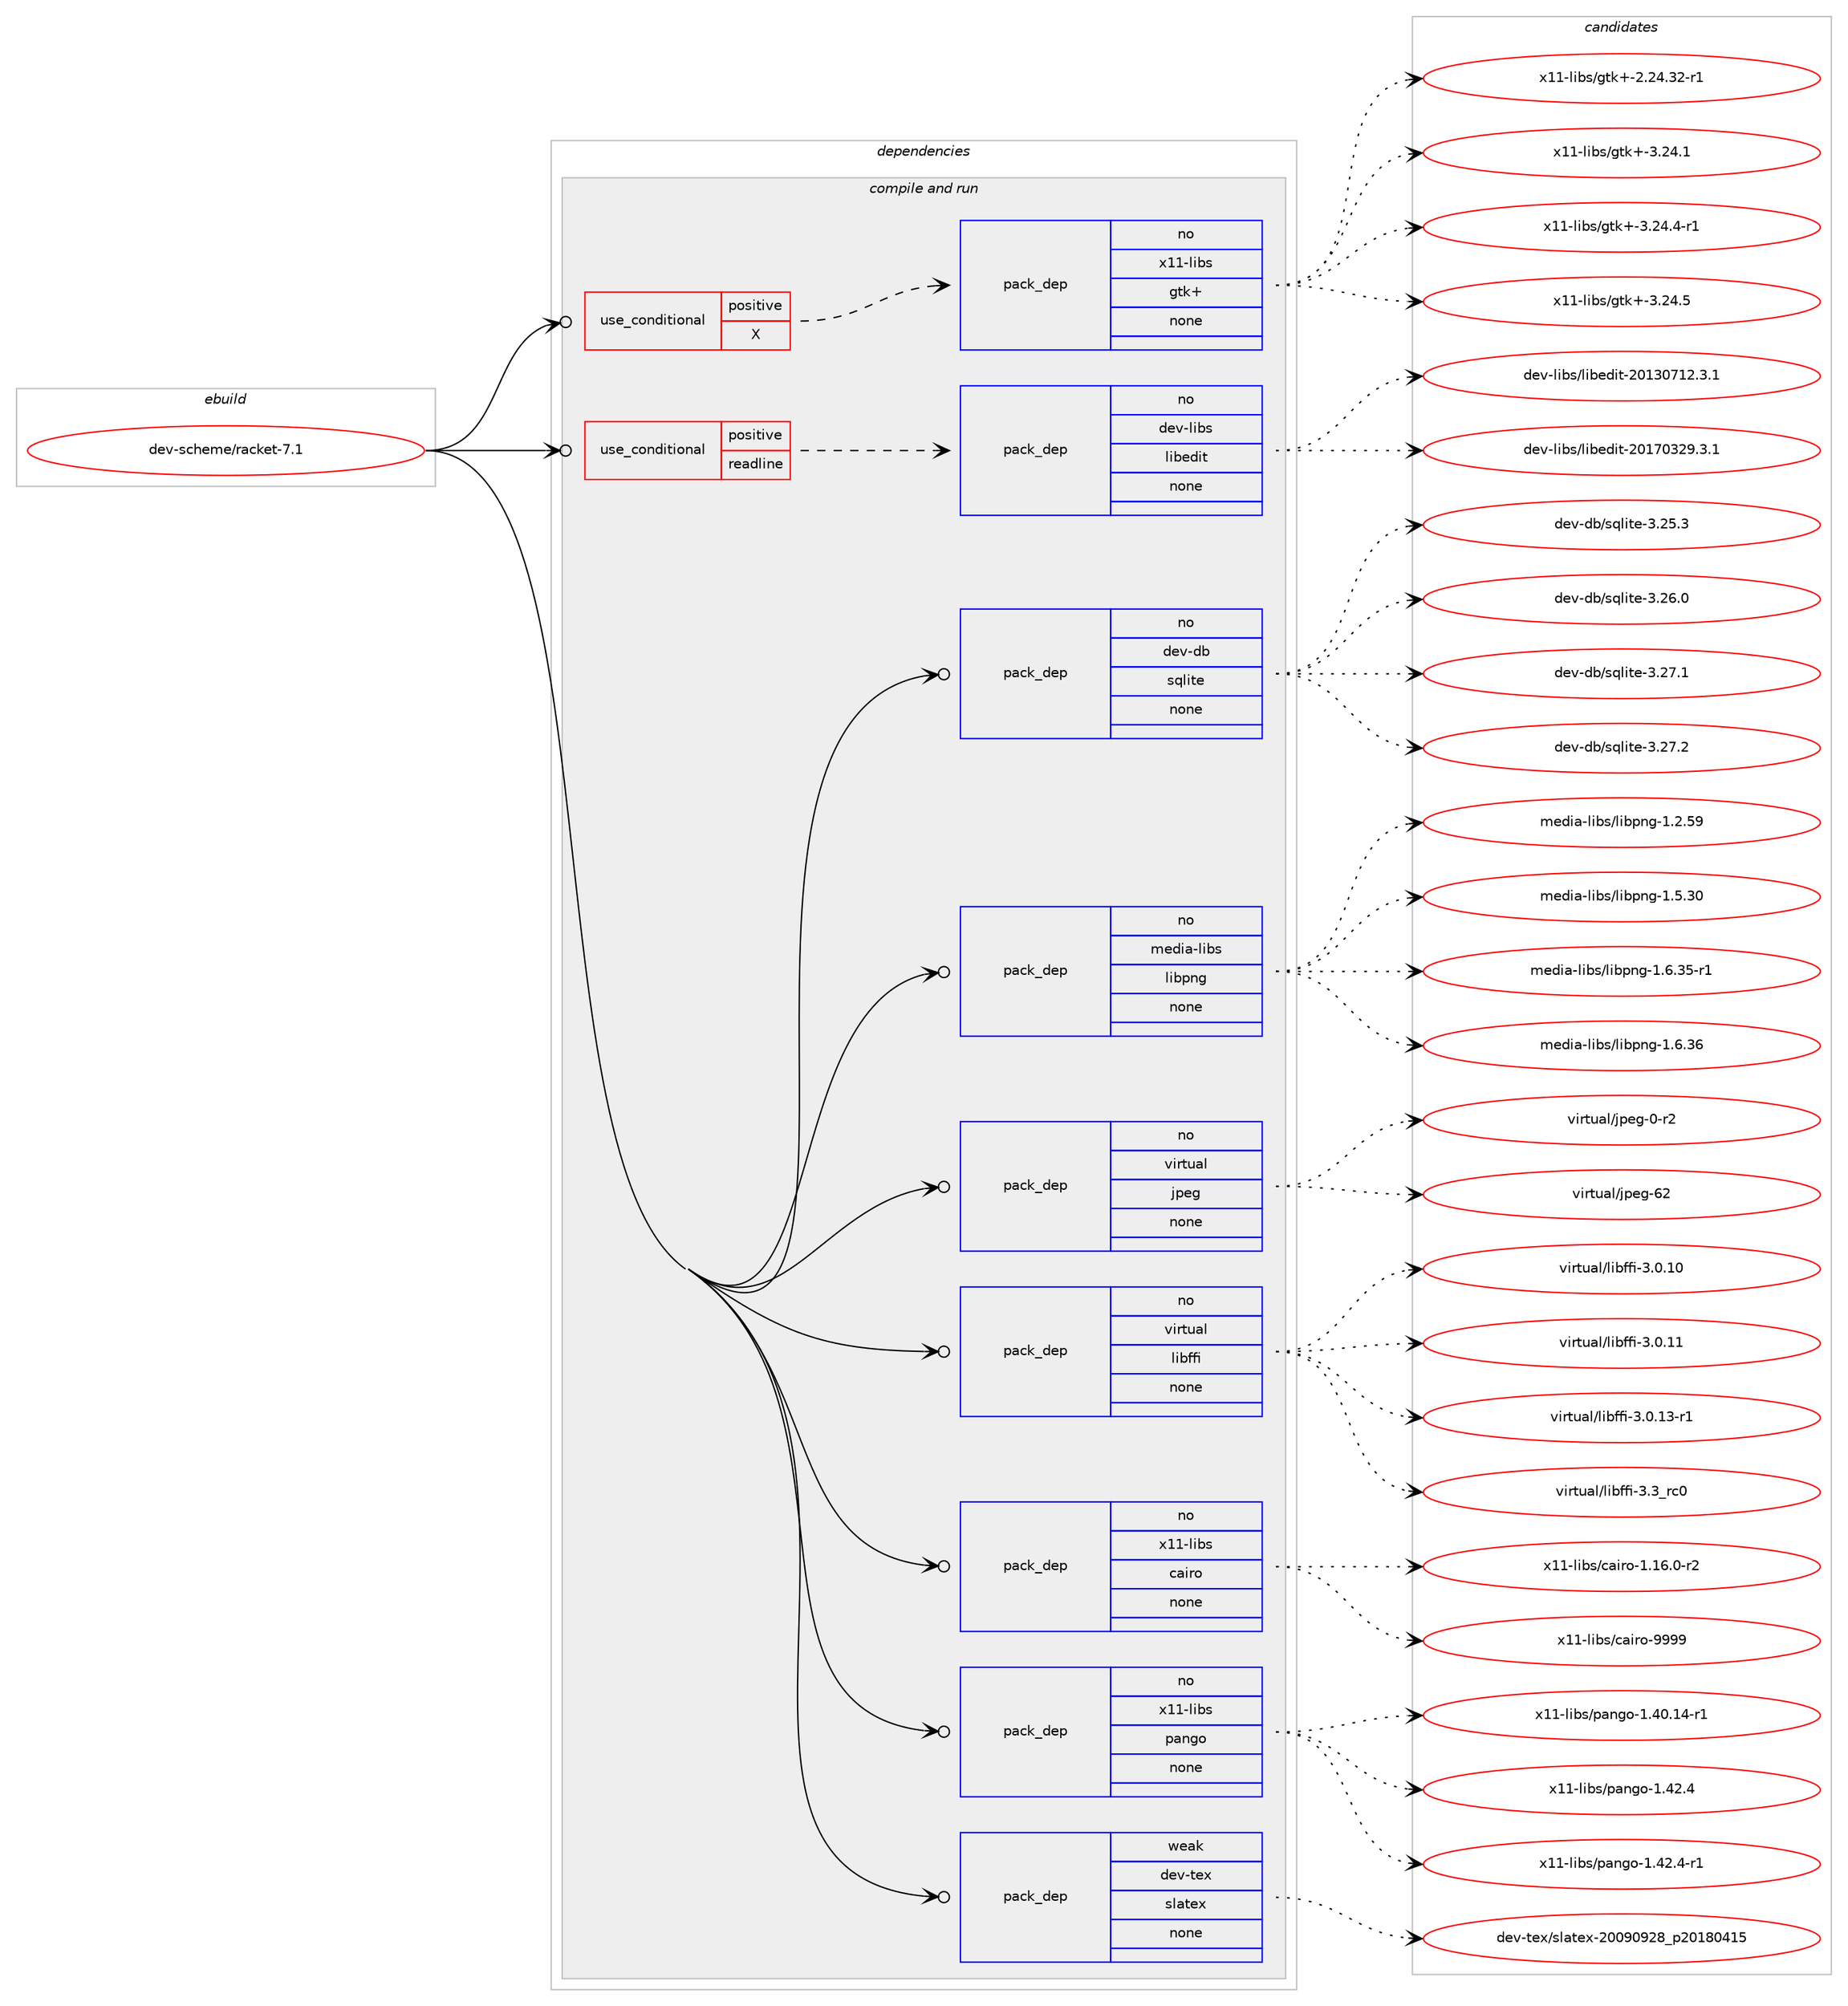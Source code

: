 digraph prolog {

# *************
# Graph options
# *************

newrank=true;
concentrate=true;
compound=true;
graph [rankdir=LR,fontname=Helvetica,fontsize=10,ranksep=1.5];#, ranksep=2.5, nodesep=0.2];
edge  [arrowhead=vee];
node  [fontname=Helvetica,fontsize=10];

# **********
# The ebuild
# **********

subgraph cluster_leftcol {
color=gray;
rank=same;
label=<<i>ebuild</i>>;
id [label="dev-scheme/racket-7.1", color=red, width=4, href="../dev-scheme/racket-7.1.svg"];
}

# ****************
# The dependencies
# ****************

subgraph cluster_midcol {
color=gray;
label=<<i>dependencies</i>>;
subgraph cluster_compile {
fillcolor="#eeeeee";
style=filled;
label=<<i>compile</i>>;
}
subgraph cluster_compileandrun {
fillcolor="#eeeeee";
style=filled;
label=<<i>compile and run</i>>;
subgraph cond422902 {
dependency1538713 [label=<<TABLE BORDER="0" CELLBORDER="1" CELLSPACING="0" CELLPADDING="4"><TR><TD ROWSPAN="3" CELLPADDING="10">use_conditional</TD></TR><TR><TD>positive</TD></TR><TR><TD>X</TD></TR></TABLE>>, shape=none, color=red];
subgraph pack1092260 {
dependency1538714 [label=<<TABLE BORDER="0" CELLBORDER="1" CELLSPACING="0" CELLPADDING="4" WIDTH="220"><TR><TD ROWSPAN="6" CELLPADDING="30">pack_dep</TD></TR><TR><TD WIDTH="110">no</TD></TR><TR><TD>x11-libs</TD></TR><TR><TD>gtk+</TD></TR><TR><TD>none</TD></TR><TR><TD></TD></TR></TABLE>>, shape=none, color=blue];
}
dependency1538713:e -> dependency1538714:w [weight=20,style="dashed",arrowhead="vee"];
}
id:e -> dependency1538713:w [weight=20,style="solid",arrowhead="odotvee"];
subgraph cond422903 {
dependency1538715 [label=<<TABLE BORDER="0" CELLBORDER="1" CELLSPACING="0" CELLPADDING="4"><TR><TD ROWSPAN="3" CELLPADDING="10">use_conditional</TD></TR><TR><TD>positive</TD></TR><TR><TD>readline</TD></TR></TABLE>>, shape=none, color=red];
subgraph pack1092261 {
dependency1538716 [label=<<TABLE BORDER="0" CELLBORDER="1" CELLSPACING="0" CELLPADDING="4" WIDTH="220"><TR><TD ROWSPAN="6" CELLPADDING="30">pack_dep</TD></TR><TR><TD WIDTH="110">no</TD></TR><TR><TD>dev-libs</TD></TR><TR><TD>libedit</TD></TR><TR><TD>none</TD></TR><TR><TD></TD></TR></TABLE>>, shape=none, color=blue];
}
dependency1538715:e -> dependency1538716:w [weight=20,style="dashed",arrowhead="vee"];
}
id:e -> dependency1538715:w [weight=20,style="solid",arrowhead="odotvee"];
subgraph pack1092262 {
dependency1538717 [label=<<TABLE BORDER="0" CELLBORDER="1" CELLSPACING="0" CELLPADDING="4" WIDTH="220"><TR><TD ROWSPAN="6" CELLPADDING="30">pack_dep</TD></TR><TR><TD WIDTH="110">no</TD></TR><TR><TD>dev-db</TD></TR><TR><TD>sqlite</TD></TR><TR><TD>none</TD></TR><TR><TD></TD></TR></TABLE>>, shape=none, color=blue];
}
id:e -> dependency1538717:w [weight=20,style="solid",arrowhead="odotvee"];
subgraph pack1092263 {
dependency1538718 [label=<<TABLE BORDER="0" CELLBORDER="1" CELLSPACING="0" CELLPADDING="4" WIDTH="220"><TR><TD ROWSPAN="6" CELLPADDING="30">pack_dep</TD></TR><TR><TD WIDTH="110">no</TD></TR><TR><TD>media-libs</TD></TR><TR><TD>libpng</TD></TR><TR><TD>none</TD></TR><TR><TD></TD></TR></TABLE>>, shape=none, color=blue];
}
id:e -> dependency1538718:w [weight=20,style="solid",arrowhead="odotvee"];
subgraph pack1092264 {
dependency1538719 [label=<<TABLE BORDER="0" CELLBORDER="1" CELLSPACING="0" CELLPADDING="4" WIDTH="220"><TR><TD ROWSPAN="6" CELLPADDING="30">pack_dep</TD></TR><TR><TD WIDTH="110">no</TD></TR><TR><TD>virtual</TD></TR><TR><TD>jpeg</TD></TR><TR><TD>none</TD></TR><TR><TD></TD></TR></TABLE>>, shape=none, color=blue];
}
id:e -> dependency1538719:w [weight=20,style="solid",arrowhead="odotvee"];
subgraph pack1092265 {
dependency1538720 [label=<<TABLE BORDER="0" CELLBORDER="1" CELLSPACING="0" CELLPADDING="4" WIDTH="220"><TR><TD ROWSPAN="6" CELLPADDING="30">pack_dep</TD></TR><TR><TD WIDTH="110">no</TD></TR><TR><TD>virtual</TD></TR><TR><TD>libffi</TD></TR><TR><TD>none</TD></TR><TR><TD></TD></TR></TABLE>>, shape=none, color=blue];
}
id:e -> dependency1538720:w [weight=20,style="solid",arrowhead="odotvee"];
subgraph pack1092266 {
dependency1538721 [label=<<TABLE BORDER="0" CELLBORDER="1" CELLSPACING="0" CELLPADDING="4" WIDTH="220"><TR><TD ROWSPAN="6" CELLPADDING="30">pack_dep</TD></TR><TR><TD WIDTH="110">no</TD></TR><TR><TD>x11-libs</TD></TR><TR><TD>cairo</TD></TR><TR><TD>none</TD></TR><TR><TD></TD></TR></TABLE>>, shape=none, color=blue];
}
id:e -> dependency1538721:w [weight=20,style="solid",arrowhead="odotvee"];
subgraph pack1092267 {
dependency1538722 [label=<<TABLE BORDER="0" CELLBORDER="1" CELLSPACING="0" CELLPADDING="4" WIDTH="220"><TR><TD ROWSPAN="6" CELLPADDING="30">pack_dep</TD></TR><TR><TD WIDTH="110">no</TD></TR><TR><TD>x11-libs</TD></TR><TR><TD>pango</TD></TR><TR><TD>none</TD></TR><TR><TD></TD></TR></TABLE>>, shape=none, color=blue];
}
id:e -> dependency1538722:w [weight=20,style="solid",arrowhead="odotvee"];
subgraph pack1092268 {
dependency1538723 [label=<<TABLE BORDER="0" CELLBORDER="1" CELLSPACING="0" CELLPADDING="4" WIDTH="220"><TR><TD ROWSPAN="6" CELLPADDING="30">pack_dep</TD></TR><TR><TD WIDTH="110">weak</TD></TR><TR><TD>dev-tex</TD></TR><TR><TD>slatex</TD></TR><TR><TD>none</TD></TR><TR><TD></TD></TR></TABLE>>, shape=none, color=blue];
}
id:e -> dependency1538723:w [weight=20,style="solid",arrowhead="odotvee"];
}
subgraph cluster_run {
fillcolor="#eeeeee";
style=filled;
label=<<i>run</i>>;
}
}

# **************
# The candidates
# **************

subgraph cluster_choices {
rank=same;
color=gray;
label=<<i>candidates</i>>;

subgraph choice1092260 {
color=black;
nodesep=1;
choice12049494510810598115471031161074345504650524651504511449 [label="x11-libs/gtk+-2.24.32-r1", color=red, width=4,href="../x11-libs/gtk+-2.24.32-r1.svg"];
choice12049494510810598115471031161074345514650524649 [label="x11-libs/gtk+-3.24.1", color=red, width=4,href="../x11-libs/gtk+-3.24.1.svg"];
choice120494945108105981154710311610743455146505246524511449 [label="x11-libs/gtk+-3.24.4-r1", color=red, width=4,href="../x11-libs/gtk+-3.24.4-r1.svg"];
choice12049494510810598115471031161074345514650524653 [label="x11-libs/gtk+-3.24.5", color=red, width=4,href="../x11-libs/gtk+-3.24.5.svg"];
dependency1538714:e -> choice12049494510810598115471031161074345504650524651504511449:w [style=dotted,weight="100"];
dependency1538714:e -> choice12049494510810598115471031161074345514650524649:w [style=dotted,weight="100"];
dependency1538714:e -> choice120494945108105981154710311610743455146505246524511449:w [style=dotted,weight="100"];
dependency1538714:e -> choice12049494510810598115471031161074345514650524653:w [style=dotted,weight="100"];
}
subgraph choice1092261 {
color=black;
nodesep=1;
choice1001011184510810598115471081059810110010511645504849514855495046514649 [label="dev-libs/libedit-20130712.3.1", color=red, width=4,href="../dev-libs/libedit-20130712.3.1.svg"];
choice1001011184510810598115471081059810110010511645504849554851505746514649 [label="dev-libs/libedit-20170329.3.1", color=red, width=4,href="../dev-libs/libedit-20170329.3.1.svg"];
dependency1538716:e -> choice1001011184510810598115471081059810110010511645504849514855495046514649:w [style=dotted,weight="100"];
dependency1538716:e -> choice1001011184510810598115471081059810110010511645504849554851505746514649:w [style=dotted,weight="100"];
}
subgraph choice1092262 {
color=black;
nodesep=1;
choice10010111845100984711511310810511610145514650534651 [label="dev-db/sqlite-3.25.3", color=red, width=4,href="../dev-db/sqlite-3.25.3.svg"];
choice10010111845100984711511310810511610145514650544648 [label="dev-db/sqlite-3.26.0", color=red, width=4,href="../dev-db/sqlite-3.26.0.svg"];
choice10010111845100984711511310810511610145514650554649 [label="dev-db/sqlite-3.27.1", color=red, width=4,href="../dev-db/sqlite-3.27.1.svg"];
choice10010111845100984711511310810511610145514650554650 [label="dev-db/sqlite-3.27.2", color=red, width=4,href="../dev-db/sqlite-3.27.2.svg"];
dependency1538717:e -> choice10010111845100984711511310810511610145514650534651:w [style=dotted,weight="100"];
dependency1538717:e -> choice10010111845100984711511310810511610145514650544648:w [style=dotted,weight="100"];
dependency1538717:e -> choice10010111845100984711511310810511610145514650554649:w [style=dotted,weight="100"];
dependency1538717:e -> choice10010111845100984711511310810511610145514650554650:w [style=dotted,weight="100"];
}
subgraph choice1092263 {
color=black;
nodesep=1;
choice109101100105974510810598115471081059811211010345494650465357 [label="media-libs/libpng-1.2.59", color=red, width=4,href="../media-libs/libpng-1.2.59.svg"];
choice109101100105974510810598115471081059811211010345494653465148 [label="media-libs/libpng-1.5.30", color=red, width=4,href="../media-libs/libpng-1.5.30.svg"];
choice1091011001059745108105981154710810598112110103454946544651534511449 [label="media-libs/libpng-1.6.35-r1", color=red, width=4,href="../media-libs/libpng-1.6.35-r1.svg"];
choice109101100105974510810598115471081059811211010345494654465154 [label="media-libs/libpng-1.6.36", color=red, width=4,href="../media-libs/libpng-1.6.36.svg"];
dependency1538718:e -> choice109101100105974510810598115471081059811211010345494650465357:w [style=dotted,weight="100"];
dependency1538718:e -> choice109101100105974510810598115471081059811211010345494653465148:w [style=dotted,weight="100"];
dependency1538718:e -> choice1091011001059745108105981154710810598112110103454946544651534511449:w [style=dotted,weight="100"];
dependency1538718:e -> choice109101100105974510810598115471081059811211010345494654465154:w [style=dotted,weight="100"];
}
subgraph choice1092264 {
color=black;
nodesep=1;
choice118105114116117971084710611210110345484511450 [label="virtual/jpeg-0-r2", color=red, width=4,href="../virtual/jpeg-0-r2.svg"];
choice1181051141161179710847106112101103455450 [label="virtual/jpeg-62", color=red, width=4,href="../virtual/jpeg-62.svg"];
dependency1538719:e -> choice118105114116117971084710611210110345484511450:w [style=dotted,weight="100"];
dependency1538719:e -> choice1181051141161179710847106112101103455450:w [style=dotted,weight="100"];
}
subgraph choice1092265 {
color=black;
nodesep=1;
choice11810511411611797108471081059810210210545514648464948 [label="virtual/libffi-3.0.10", color=red, width=4,href="../virtual/libffi-3.0.10.svg"];
choice11810511411611797108471081059810210210545514648464949 [label="virtual/libffi-3.0.11", color=red, width=4,href="../virtual/libffi-3.0.11.svg"];
choice118105114116117971084710810598102102105455146484649514511449 [label="virtual/libffi-3.0.13-r1", color=red, width=4,href="../virtual/libffi-3.0.13-r1.svg"];
choice11810511411611797108471081059810210210545514651951149948 [label="virtual/libffi-3.3_rc0", color=red, width=4,href="../virtual/libffi-3.3_rc0.svg"];
dependency1538720:e -> choice11810511411611797108471081059810210210545514648464948:w [style=dotted,weight="100"];
dependency1538720:e -> choice11810511411611797108471081059810210210545514648464949:w [style=dotted,weight="100"];
dependency1538720:e -> choice118105114116117971084710810598102102105455146484649514511449:w [style=dotted,weight="100"];
dependency1538720:e -> choice11810511411611797108471081059810210210545514651951149948:w [style=dotted,weight="100"];
}
subgraph choice1092266 {
color=black;
nodesep=1;
choice12049494510810598115479997105114111454946495446484511450 [label="x11-libs/cairo-1.16.0-r2", color=red, width=4,href="../x11-libs/cairo-1.16.0-r2.svg"];
choice120494945108105981154799971051141114557575757 [label="x11-libs/cairo-9999", color=red, width=4,href="../x11-libs/cairo-9999.svg"];
dependency1538721:e -> choice12049494510810598115479997105114111454946495446484511450:w [style=dotted,weight="100"];
dependency1538721:e -> choice120494945108105981154799971051141114557575757:w [style=dotted,weight="100"];
}
subgraph choice1092267 {
color=black;
nodesep=1;
choice12049494510810598115471129711010311145494652484649524511449 [label="x11-libs/pango-1.40.14-r1", color=red, width=4,href="../x11-libs/pango-1.40.14-r1.svg"];
choice12049494510810598115471129711010311145494652504652 [label="x11-libs/pango-1.42.4", color=red, width=4,href="../x11-libs/pango-1.42.4.svg"];
choice120494945108105981154711297110103111454946525046524511449 [label="x11-libs/pango-1.42.4-r1", color=red, width=4,href="../x11-libs/pango-1.42.4-r1.svg"];
dependency1538722:e -> choice12049494510810598115471129711010311145494652484649524511449:w [style=dotted,weight="100"];
dependency1538722:e -> choice12049494510810598115471129711010311145494652504652:w [style=dotted,weight="100"];
dependency1538722:e -> choice120494945108105981154711297110103111454946525046524511449:w [style=dotted,weight="100"];
}
subgraph choice1092268 {
color=black;
nodesep=1;
choice100101118451161011204711510897116101120455048485748575056951125048495648524953 [label="dev-tex/slatex-20090928_p20180415", color=red, width=4,href="../dev-tex/slatex-20090928_p20180415.svg"];
dependency1538723:e -> choice100101118451161011204711510897116101120455048485748575056951125048495648524953:w [style=dotted,weight="100"];
}
}

}
